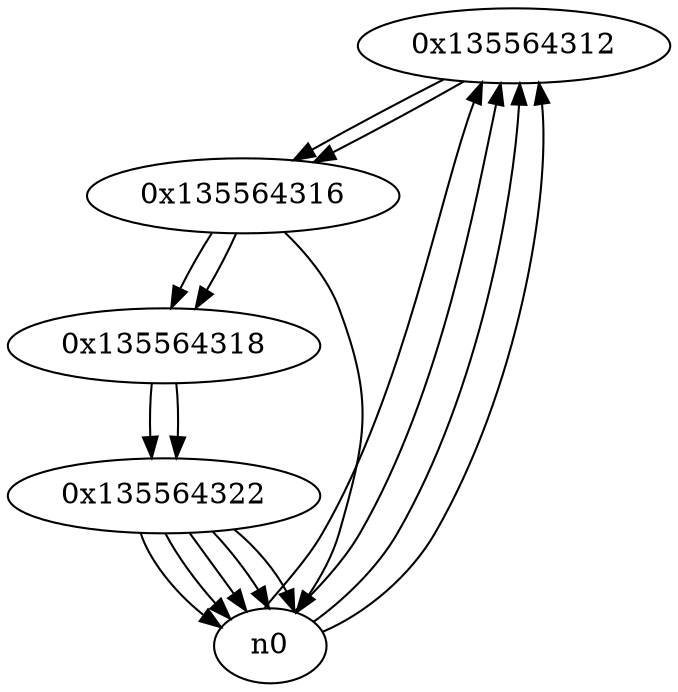 digraph G{
/* nodes */
  n1 [label="0x135564312"]
  n2 [label="0x135564316"]
  n3 [label="0x135564318"]
  n4 [label="0x135564322"]
/* edges */
n1 -> n2;
n0 -> n1;
n0 -> n1;
n0 -> n1;
n0 -> n1;
n2 -> n0;
n2 -> n3;
n1 -> n2;
n3 -> n4;
n2 -> n3;
n4 -> n0;
n4 -> n0;
n4 -> n0;
n4 -> n0;
n4 -> n0;
n3 -> n4;
}
